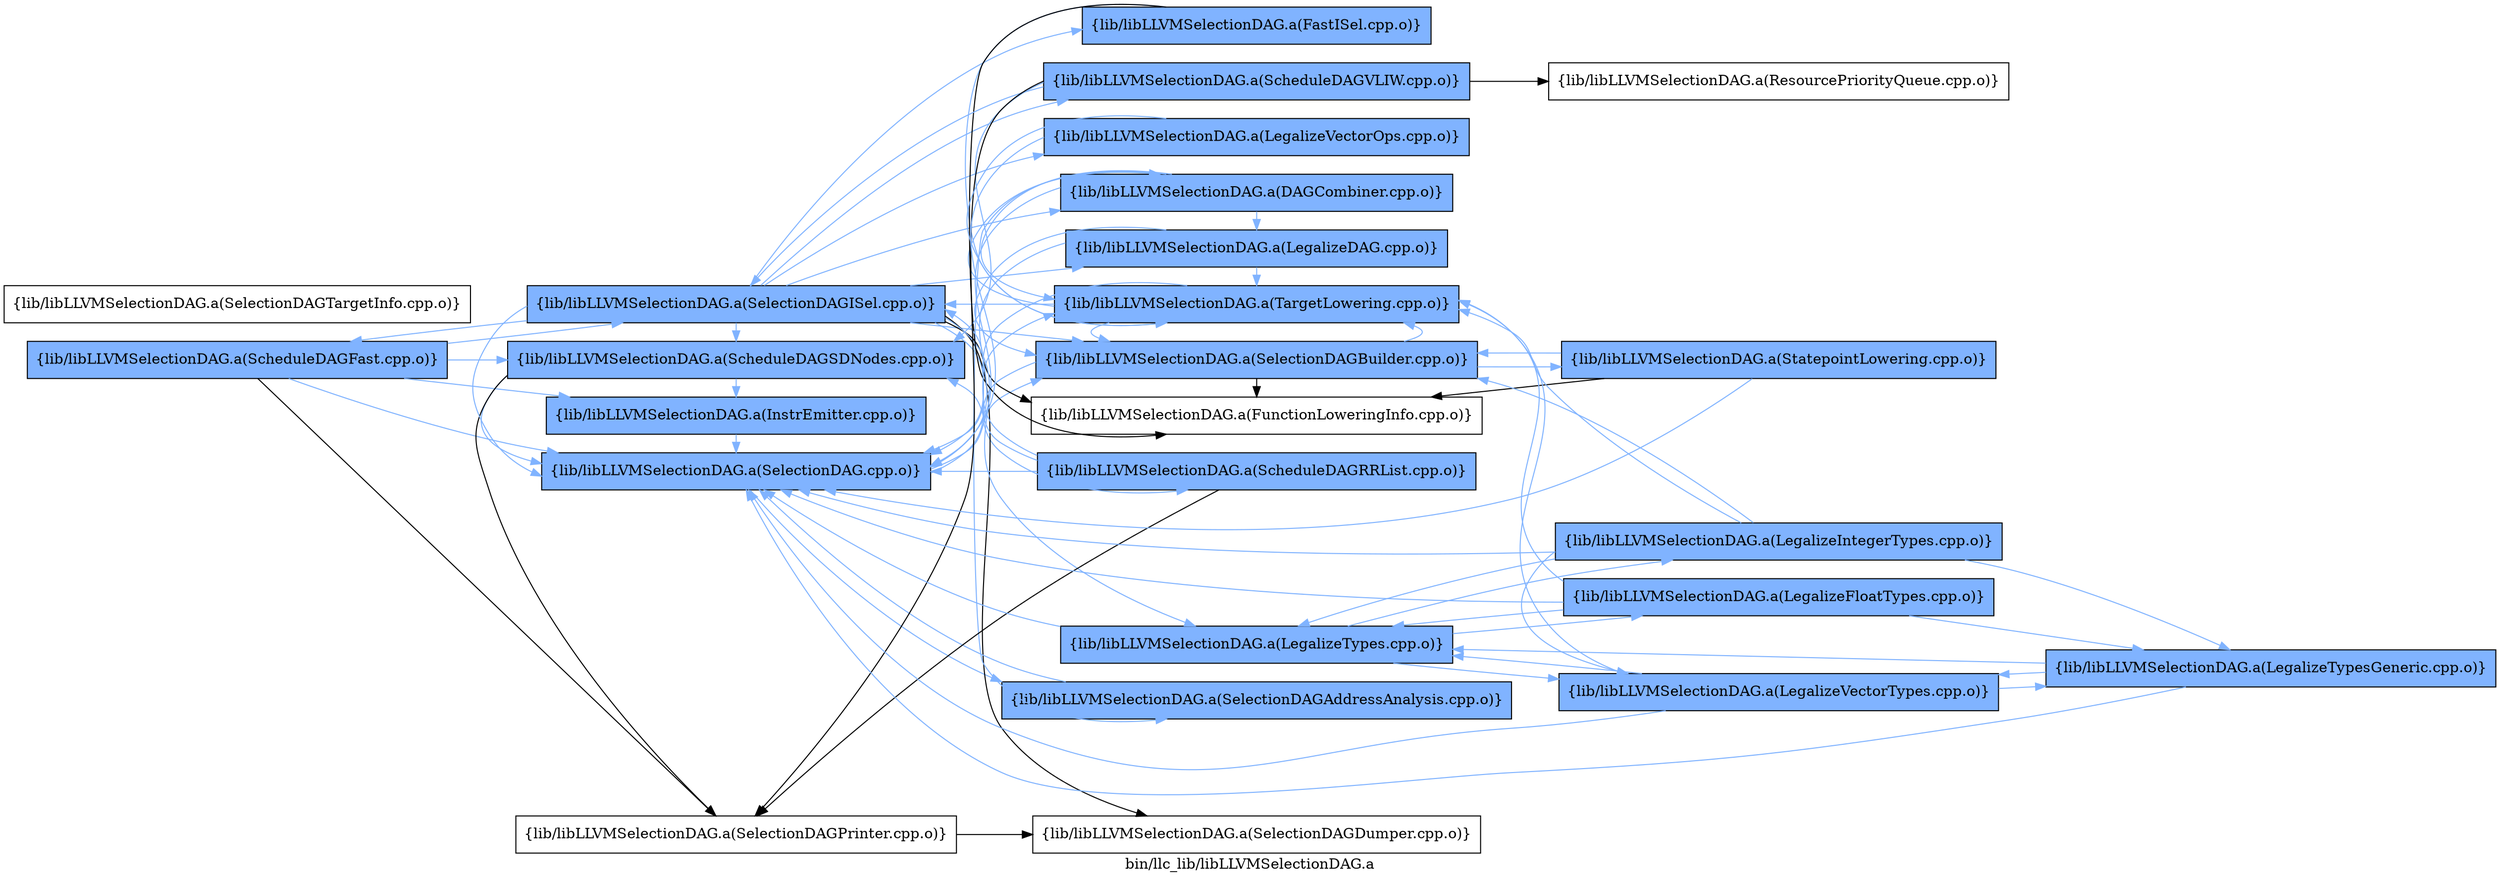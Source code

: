 digraph "bin/llc_lib/libLLVMSelectionDAG.a" {
	label="bin/llc_lib/libLLVMSelectionDAG.a";
	rankdir=LR;
	{ rank=same; Node0x55d3d39c1688;  }
	{ rank=same; Node0x55d3d39c1d18; Node0x55d3d39c2858; Node0x55d3d39c0878; Node0x55d3d39d0c28; Node0x55d3d39d4788;  }
	{ rank=same; Node0x55d3d39bede8; Node0x55d3d39d0f98; Node0x55d3d39d1d08; Node0x55d3d39c2e48; Node0x55d3d39c3ac8; Node0x55d3d39c3258; Node0x55d3d39c2308; Node0x55d3d39c3938; Node0x55d3d39c3028; Node0x55d3d39d0908; Node0x55d3d39d2398; Node0x55d3d39d5408;  }
	{ rank=same; Node0x55d3d39d8d88; Node0x55d3d39bff68; Node0x55d3d39d21b8; Node0x55d3d39d3b08; Node0x55d3d39d2e88;  }
	{ rank=same; Node0x55d3d39c1688;  }
	{ rank=same; Node0x55d3d39c1d18; Node0x55d3d39c2858; Node0x55d3d39c0878; Node0x55d3d39d0c28; Node0x55d3d39d4788;  }
	{ rank=same; Node0x55d3d39bede8; Node0x55d3d39d0f98; Node0x55d3d39d1d08; Node0x55d3d39c2e48; Node0x55d3d39c3ac8; Node0x55d3d39c3258; Node0x55d3d39c2308; Node0x55d3d39c3938; Node0x55d3d39c3028; Node0x55d3d39d0908; Node0x55d3d39d2398; Node0x55d3d39d5408;  }
	{ rank=same; Node0x55d3d39d8d88; Node0x55d3d39bff68; Node0x55d3d39d21b8; Node0x55d3d39d3b08; Node0x55d3d39d2e88;  }

	Node0x55d3d39c1688 [shape=record,shape=box,group=1,style=filled,fillcolor="0.600000 0.5 1",label="{lib/libLLVMSelectionDAG.a(ScheduleDAGFast.cpp.o)}"];
	Node0x55d3d39c1688 -> Node0x55d3d39c1d18[color="0.600000 0.5 1"];
	Node0x55d3d39c1688 -> Node0x55d3d39c2858[color="0.600000 0.5 1"];
	Node0x55d3d39c1688 -> Node0x55d3d39c0878[color="0.600000 0.5 1"];
	Node0x55d3d39c1688 -> Node0x55d3d39d0c28[color="0.600000 0.5 1"];
	Node0x55d3d39c1688 -> Node0x55d3d39d4788;
	Node0x55d3d39c3938 [shape=record,shape=box,group=1,style=filled,fillcolor="0.600000 0.5 1",label="{lib/libLLVMSelectionDAG.a(ScheduleDAGRRList.cpp.o)}"];
	Node0x55d3d39c3938 -> Node0x55d3d39c2858[color="0.600000 0.5 1"];
	Node0x55d3d39c3938 -> Node0x55d3d39c0878[color="0.600000 0.5 1"];
	Node0x55d3d39c3938 -> Node0x55d3d39d0c28[color="0.600000 0.5 1"];
	Node0x55d3d39c3938 -> Node0x55d3d39d4788;
	Node0x55d3d39c3028 [shape=record,shape=box,group=1,style=filled,fillcolor="0.600000 0.5 1",label="{lib/libLLVMSelectionDAG.a(ScheduleDAGVLIW.cpp.o)}"];
	Node0x55d3d39c3028 -> Node0x55d3d39c2858[color="0.600000 0.5 1"];
	Node0x55d3d39c3028 -> Node0x55d3d39bff68;
	Node0x55d3d39c3028 -> Node0x55d3d39d0c28[color="0.600000 0.5 1"];
	Node0x55d3d39c3028 -> Node0x55d3d39d4788;
	Node0x55d3d39d0c28 [shape=record,shape=box,group=1,style=filled,fillcolor="0.600000 0.5 1",label="{lib/libLLVMSelectionDAG.a(SelectionDAGISel.cpp.o)}"];
	Node0x55d3d39d0c28 -> Node0x55d3d39c2e48[color="0.600000 0.5 1"];
	Node0x55d3d39d0c28 -> Node0x55d3d39c3ac8[color="0.600000 0.5 1"];
	Node0x55d3d39d0c28 -> Node0x55d3d39c3258;
	Node0x55d3d39d0c28 -> Node0x55d3d39c2308[color="0.600000 0.5 1"];
	Node0x55d3d39d0c28 -> Node0x55d3d39c1688[color="0.600000 0.5 1"];
	Node0x55d3d39d0c28 -> Node0x55d3d39c3938[color="0.600000 0.5 1"];
	Node0x55d3d39d0c28 -> Node0x55d3d39c2858[color="0.600000 0.5 1"];
	Node0x55d3d39d0c28 -> Node0x55d3d39c3028[color="0.600000 0.5 1"];
	Node0x55d3d39d0c28 -> Node0x55d3d39bede8[color="0.600000 0.5 1"];
	Node0x55d3d39d0c28 -> Node0x55d3d39c0878[color="0.600000 0.5 1"];
	Node0x55d3d39d0c28 -> Node0x55d3d39d0908;
	Node0x55d3d39d0c28 -> Node0x55d3d39d2398[color="0.600000 0.5 1"];
	Node0x55d3d39d0c28 -> Node0x55d3d39d5408[color="0.600000 0.5 1"];
	Node0x55d3d39c2e48 [shape=record,shape=box,group=1,style=filled,fillcolor="0.600000 0.5 1",label="{lib/libLLVMSelectionDAG.a(DAGCombiner.cpp.o)}"];
	Node0x55d3d39c2e48 -> Node0x55d3d39c2308[color="0.600000 0.5 1"];
	Node0x55d3d39c2e48 -> Node0x55d3d39c0878[color="0.600000 0.5 1"];
	Node0x55d3d39c2e48 -> Node0x55d3d39d0f98[color="0.600000 0.5 1"];
	Node0x55d3d39c2e48 -> Node0x55d3d39d1d08[color="0.600000 0.5 1"];
	Node0x55d3d39bede8 [shape=record,shape=box,group=1,style=filled,fillcolor="0.600000 0.5 1",label="{lib/libLLVMSelectionDAG.a(SelectionDAGBuilder.cpp.o)}"];
	Node0x55d3d39bede8 -> Node0x55d3d39c3258;
	Node0x55d3d39bede8 -> Node0x55d3d39c0878[color="0.600000 0.5 1"];
	Node0x55d3d39bede8 -> Node0x55d3d39d8d88[color="0.600000 0.5 1"];
	Node0x55d3d39bede8 -> Node0x55d3d39d1d08[color="0.600000 0.5 1"];
	Node0x55d3d39c0878 [shape=record,shape=box,group=1,style=filled,fillcolor="0.600000 0.5 1",label="{lib/libLLVMSelectionDAG.a(SelectionDAG.cpp.o)}"];
	Node0x55d3d39c0878 -> Node0x55d3d39bede8[color="0.600000 0.5 1"];
	Node0x55d3d39c0878 -> Node0x55d3d39d0f98[color="0.600000 0.5 1"];
	Node0x55d3d39c0878 -> Node0x55d3d39d1d08[color="0.600000 0.5 1"];
	Node0x55d3d39d1d08 [shape=record,shape=box,group=1,style=filled,fillcolor="0.600000 0.5 1",label="{lib/libLLVMSelectionDAG.a(TargetLowering.cpp.o)}"];
	Node0x55d3d39d1d08 -> Node0x55d3d39c2e48[color="0.600000 0.5 1"];
	Node0x55d3d39d1d08 -> Node0x55d3d39bede8[color="0.600000 0.5 1"];
	Node0x55d3d39d1d08 -> Node0x55d3d39c0878[color="0.600000 0.5 1"];
	Node0x55d3d39d1d08 -> Node0x55d3d39d0c28[color="0.600000 0.5 1"];
	Node0x55d3d39c3ac8 [shape=record,shape=box,group=1,style=filled,fillcolor="0.600000 0.5 1",label="{lib/libLLVMSelectionDAG.a(FastISel.cpp.o)}"];
	Node0x55d3d39c3ac8 -> Node0x55d3d39c3258;
	Node0x55d3d39c3ac8 -> Node0x55d3d39d1d08[color="0.600000 0.5 1"];
	Node0x55d3d39c3258 [shape=record,shape=box,group=0,label="{lib/libLLVMSelectionDAG.a(FunctionLoweringInfo.cpp.o)}"];
	Node0x55d3d39d4058 [shape=record,shape=box,group=0,label="{lib/libLLVMSelectionDAG.a(SelectionDAGTargetInfo.cpp.o)}"];
	Node0x55d3d39c2308 [shape=record,shape=box,group=1,style=filled,fillcolor="0.600000 0.5 1",label="{lib/libLLVMSelectionDAG.a(LegalizeDAG.cpp.o)}"];
	Node0x55d3d39c2308 -> Node0x55d3d39bede8[color="0.600000 0.5 1"];
	Node0x55d3d39c2308 -> Node0x55d3d39c0878[color="0.600000 0.5 1"];
	Node0x55d3d39c2308 -> Node0x55d3d39d1d08[color="0.600000 0.5 1"];
	Node0x55d3d39d0f98 [shape=record,shape=box,group=1,style=filled,fillcolor="0.600000 0.5 1",label="{lib/libLLVMSelectionDAG.a(SelectionDAGAddressAnalysis.cpp.o)}"];
	Node0x55d3d39d0f98 -> Node0x55d3d39c0878[color="0.600000 0.5 1"];
	Node0x55d3d39c1d18 [shape=record,shape=box,group=1,style=filled,fillcolor="0.600000 0.5 1",label="{lib/libLLVMSelectionDAG.a(InstrEmitter.cpp.o)}"];
	Node0x55d3d39c1d18 -> Node0x55d3d39c0878[color="0.600000 0.5 1"];
	Node0x55d3d39c2858 [shape=record,shape=box,group=1,style=filled,fillcolor="0.600000 0.5 1",label="{lib/libLLVMSelectionDAG.a(ScheduleDAGSDNodes.cpp.o)}"];
	Node0x55d3d39c2858 -> Node0x55d3d39c1d18[color="0.600000 0.5 1"];
	Node0x55d3d39c2858 -> Node0x55d3d39c0878[color="0.600000 0.5 1"];
	Node0x55d3d39c2858 -> Node0x55d3d39d4788;
	Node0x55d3d39d4788 [shape=record,shape=box,group=0,label="{lib/libLLVMSelectionDAG.a(SelectionDAGPrinter.cpp.o)}"];
	Node0x55d3d39d4788 -> Node0x55d3d39d0908;
	Node0x55d3d39bff68 [shape=record,shape=box,group=0,label="{lib/libLLVMSelectionDAG.a(ResourcePriorityQueue.cpp.o)}"];
	Node0x55d3d39d8d88 [shape=record,shape=box,group=1,style=filled,fillcolor="0.600000 0.5 1",label="{lib/libLLVMSelectionDAG.a(StatepointLowering.cpp.o)}"];
	Node0x55d3d39d8d88 -> Node0x55d3d39c3258;
	Node0x55d3d39d8d88 -> Node0x55d3d39bede8[color="0.600000 0.5 1"];
	Node0x55d3d39d8d88 -> Node0x55d3d39c0878[color="0.600000 0.5 1"];
	Node0x55d3d39d0908 [shape=record,shape=box,group=0,label="{lib/libLLVMSelectionDAG.a(SelectionDAGDumper.cpp.o)}"];
	Node0x55d3d39d2398 [shape=record,shape=box,group=1,style=filled,fillcolor="0.600000 0.5 1",label="{lib/libLLVMSelectionDAG.a(LegalizeTypes.cpp.o)}"];
	Node0x55d3d39d2398 -> Node0x55d3d39c0878[color="0.600000 0.5 1"];
	Node0x55d3d39d2398 -> Node0x55d3d39d21b8[color="0.600000 0.5 1"];
	Node0x55d3d39d2398 -> Node0x55d3d39d3b08[color="0.600000 0.5 1"];
	Node0x55d3d39d2398 -> Node0x55d3d39d2e88[color="0.600000 0.5 1"];
	Node0x55d3d39d5408 [shape=record,shape=box,group=1,style=filled,fillcolor="0.600000 0.5 1",label="{lib/libLLVMSelectionDAG.a(LegalizeVectorOps.cpp.o)}"];
	Node0x55d3d39d5408 -> Node0x55d3d39c0878[color="0.600000 0.5 1"];
	Node0x55d3d39d5408 -> Node0x55d3d39d1d08[color="0.600000 0.5 1"];
	Node0x55d3d39d21b8 [shape=record,shape=box,group=1,style=filled,fillcolor="0.600000 0.5 1",label="{lib/libLLVMSelectionDAG.a(LegalizeFloatTypes.cpp.o)}"];
	Node0x55d3d39d21b8 -> Node0x55d3d39c0878[color="0.600000 0.5 1"];
	Node0x55d3d39d21b8 -> Node0x55d3d39d2398[color="0.600000 0.5 1"];
	Node0x55d3d39d21b8 -> Node0x55d3d39d3b58[color="0.600000 0.5 1"];
	Node0x55d3d39d21b8 -> Node0x55d3d39d1d08[color="0.600000 0.5 1"];
	Node0x55d3d39d3b08 [shape=record,shape=box,group=1,style=filled,fillcolor="0.600000 0.5 1",label="{lib/libLLVMSelectionDAG.a(LegalizeVectorTypes.cpp.o)}"];
	Node0x55d3d39d3b08 -> Node0x55d3d39c0878[color="0.600000 0.5 1"];
	Node0x55d3d39d3b08 -> Node0x55d3d39d2398[color="0.600000 0.5 1"];
	Node0x55d3d39d3b08 -> Node0x55d3d39d3b58[color="0.600000 0.5 1"];
	Node0x55d3d39d3b08 -> Node0x55d3d39d1d08[color="0.600000 0.5 1"];
	Node0x55d3d39d2e88 [shape=record,shape=box,group=1,style=filled,fillcolor="0.600000 0.5 1",label="{lib/libLLVMSelectionDAG.a(LegalizeIntegerTypes.cpp.o)}"];
	Node0x55d3d39d2e88 -> Node0x55d3d39bede8[color="0.600000 0.5 1"];
	Node0x55d3d39d2e88 -> Node0x55d3d39c0878[color="0.600000 0.5 1"];
	Node0x55d3d39d2e88 -> Node0x55d3d39d2398[color="0.600000 0.5 1"];
	Node0x55d3d39d2e88 -> Node0x55d3d39d3b58[color="0.600000 0.5 1"];
	Node0x55d3d39d2e88 -> Node0x55d3d39d3b08[color="0.600000 0.5 1"];
	Node0x55d3d39d2e88 -> Node0x55d3d39d1d08[color="0.600000 0.5 1"];
	Node0x55d3d39d3b58 [shape=record,shape=box,group=1,style=filled,fillcolor="0.600000 0.5 1",label="{lib/libLLVMSelectionDAG.a(LegalizeTypesGeneric.cpp.o)}"];
	Node0x55d3d39d3b58 -> Node0x55d3d39c0878[color="0.600000 0.5 1"];
	Node0x55d3d39d3b58 -> Node0x55d3d39d2398[color="0.600000 0.5 1"];
	Node0x55d3d39d3b58 -> Node0x55d3d39d3b08[color="0.600000 0.5 1"];
}
